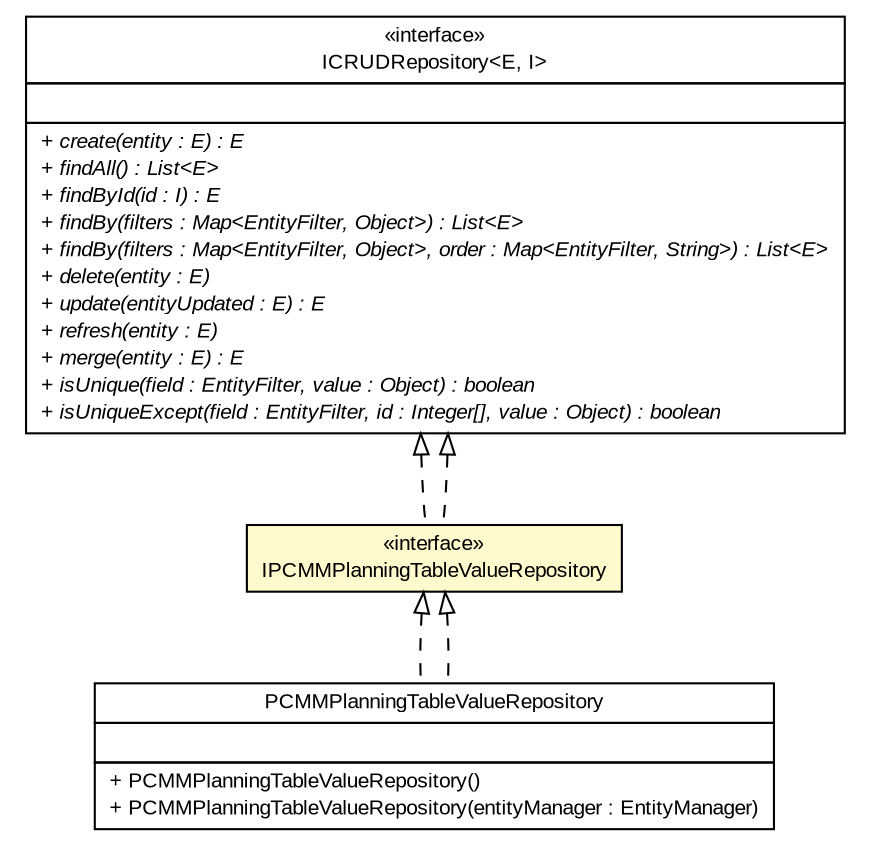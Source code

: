 #!/usr/local/bin/dot
#
# Class diagram 
# Generated by UMLGraph version R5_6-24-gf6e263 (http://www.umlgraph.org/)
#

digraph G {
	edge [fontname="arial",fontsize=10,labelfontname="arial",labelfontsize=10];
	node [fontname="arial",fontsize=10,shape=plaintext];
	nodesep=0.25;
	ranksep=0.5;
	// gov.sandia.cf.dao.ICRUDRepository<E, I>
	c180022 [label=<<table title="gov.sandia.cf.dao.ICRUDRepository" border="0" cellborder="1" cellspacing="0" cellpadding="2" port="p" href="./ICRUDRepository.html">
		<tr><td><table border="0" cellspacing="0" cellpadding="1">
<tr><td align="center" balign="center"> &#171;interface&#187; </td></tr>
<tr><td align="center" balign="center"> ICRUDRepository&lt;E, I&gt; </td></tr>
		</table></td></tr>
		<tr><td><table border="0" cellspacing="0" cellpadding="1">
<tr><td align="left" balign="left">  </td></tr>
		</table></td></tr>
		<tr><td><table border="0" cellspacing="0" cellpadding="1">
<tr><td align="left" balign="left"><font face="arial italic" point-size="10.0"> + create(entity : E) : E </font></td></tr>
<tr><td align="left" balign="left"><font face="arial italic" point-size="10.0"> + findAll() : List&lt;E&gt; </font></td></tr>
<tr><td align="left" balign="left"><font face="arial italic" point-size="10.0"> + findById(id : I) : E </font></td></tr>
<tr><td align="left" balign="left"><font face="arial italic" point-size="10.0"> + findBy(filters : Map&lt;EntityFilter, Object&gt;) : List&lt;E&gt; </font></td></tr>
<tr><td align="left" balign="left"><font face="arial italic" point-size="10.0"> + findBy(filters : Map&lt;EntityFilter, Object&gt;, order : Map&lt;EntityFilter, String&gt;) : List&lt;E&gt; </font></td></tr>
<tr><td align="left" balign="left"><font face="arial italic" point-size="10.0"> + delete(entity : E) </font></td></tr>
<tr><td align="left" balign="left"><font face="arial italic" point-size="10.0"> + update(entityUpdated : E) : E </font></td></tr>
<tr><td align="left" balign="left"><font face="arial italic" point-size="10.0"> + refresh(entity : E) </font></td></tr>
<tr><td align="left" balign="left"><font face="arial italic" point-size="10.0"> + merge(entity : E) : E </font></td></tr>
<tr><td align="left" balign="left"><font face="arial italic" point-size="10.0"> + isUnique(field : EntityFilter, value : Object) : boolean </font></td></tr>
<tr><td align="left" balign="left"><font face="arial italic" point-size="10.0"> + isUniqueExcept(field : EntityFilter, id : Integer[], value : Object) : boolean </font></td></tr>
		</table></td></tr>
		</table>>, URL="./ICRUDRepository.html", fontname="arial", fontcolor="black", fontsize=10.0];
	// gov.sandia.cf.dao.impl.PCMMPlanningTableValueRepository
	c180065 [label=<<table title="gov.sandia.cf.dao.impl.PCMMPlanningTableValueRepository" border="0" cellborder="1" cellspacing="0" cellpadding="2" port="p" href="./impl/PCMMPlanningTableValueRepository.html">
		<tr><td><table border="0" cellspacing="0" cellpadding="1">
<tr><td align="center" balign="center"> PCMMPlanningTableValueRepository </td></tr>
		</table></td></tr>
		<tr><td><table border="0" cellspacing="0" cellpadding="1">
<tr><td align="left" balign="left">  </td></tr>
		</table></td></tr>
		<tr><td><table border="0" cellspacing="0" cellpadding="1">
<tr><td align="left" balign="left"> + PCMMPlanningTableValueRepository() </td></tr>
<tr><td align="left" balign="left"> + PCMMPlanningTableValueRepository(entityManager : EntityManager) </td></tr>
		</table></td></tr>
		</table>>, URL="./impl/PCMMPlanningTableValueRepository.html", fontname="arial", fontcolor="black", fontsize=10.0];
	// gov.sandia.cf.dao.IPCMMPlanningTableValueRepository
	c180111 [label=<<table title="gov.sandia.cf.dao.IPCMMPlanningTableValueRepository" border="0" cellborder="1" cellspacing="0" cellpadding="2" port="p" bgcolor="lemonChiffon" href="./IPCMMPlanningTableValueRepository.html">
		<tr><td><table border="0" cellspacing="0" cellpadding="1">
<tr><td align="center" balign="center"> &#171;interface&#187; </td></tr>
<tr><td align="center" balign="center"> IPCMMPlanningTableValueRepository </td></tr>
		</table></td></tr>
		</table>>, URL="./IPCMMPlanningTableValueRepository.html", fontname="arial", fontcolor="black", fontsize=10.0];
	//gov.sandia.cf.dao.impl.PCMMPlanningTableValueRepository implements gov.sandia.cf.dao.IPCMMPlanningTableValueRepository
	c180111:p -> c180065:p [dir=back,arrowtail=empty,style=dashed];
	//gov.sandia.cf.dao.IPCMMPlanningTableValueRepository implements gov.sandia.cf.dao.ICRUDRepository<E, I>
	c180022:p -> c180111:p [dir=back,arrowtail=empty,style=dashed];
	//gov.sandia.cf.dao.IPCMMPlanningTableValueRepository implements gov.sandia.cf.dao.ICRUDRepository<E, I>
	c180022:p -> c180111:p [dir=back,arrowtail=empty,style=dashed];
	//gov.sandia.cf.dao.impl.PCMMPlanningTableValueRepository implements gov.sandia.cf.dao.IPCMMPlanningTableValueRepository
	c180111:p -> c180065:p [dir=back,arrowtail=empty,style=dashed];
}

